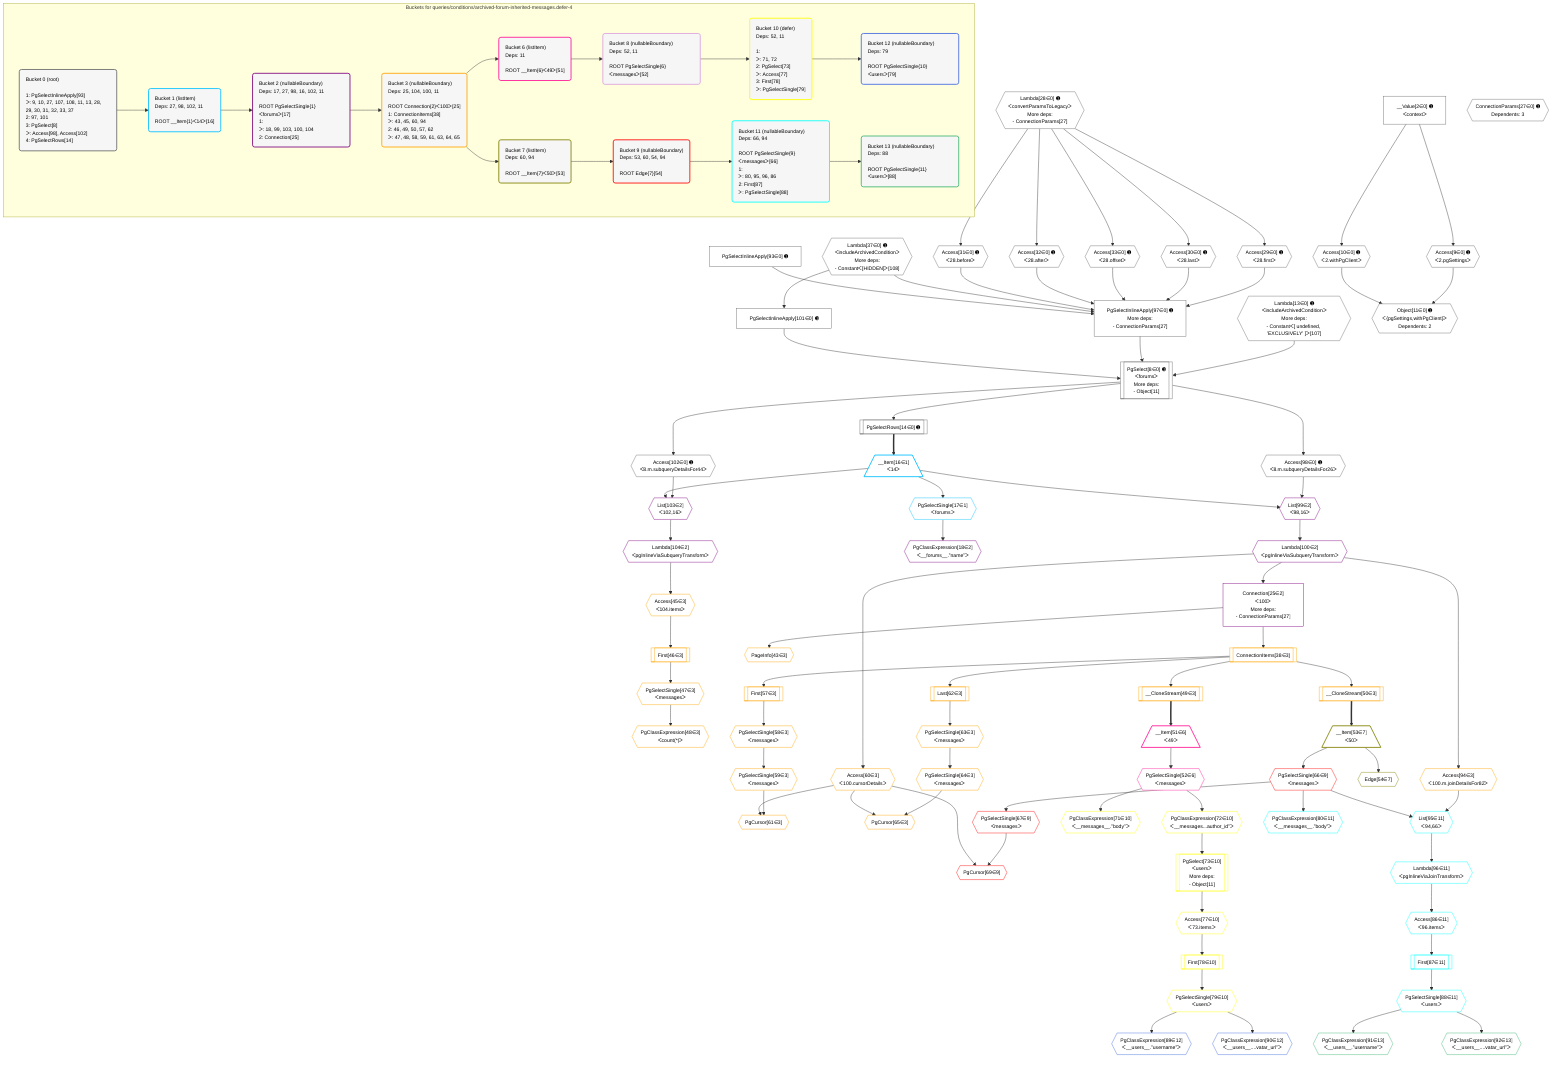 %%{init: {'themeVariables': { 'fontSize': '12px'}}}%%
graph TD
    classDef path fill:#eee,stroke:#000,color:#000
    classDef plan fill:#fff,stroke-width:1px,color:#000
    classDef itemplan fill:#fff,stroke-width:2px,color:#000
    classDef unbatchedplan fill:#dff,stroke-width:1px,color:#000
    classDef sideeffectplan fill:#fcc,stroke-width:2px,color:#000
    classDef bucket fill:#f6f6f6,color:#000,stroke-width:2px,text-align:left

    subgraph "Buckets for queries/conditions/archived-forum-inherited-messages.defer-4"
    Bucket0("Bucket 0 (root)<br /><br />1: PgSelectInlineApply[93]<br />ᐳ: 9, 10, 27, 107, 108, 11, 13, 28, 29, 30, 31, 32, 33, 37<br />2: 97, 101<br />3: PgSelect[8]<br />ᐳ: Access[98], Access[102]<br />4: PgSelectRows[14]"):::bucket
    Bucket1("Bucket 1 (listItem)<br />Deps: 27, 98, 102, 11<br /><br />ROOT __Item{1}ᐸ14ᐳ[16]"):::bucket
    Bucket2("Bucket 2 (nullableBoundary)<br />Deps: 17, 27, 98, 16, 102, 11<br /><br />ROOT PgSelectSingle{1}ᐸforumsᐳ[17]<br />1: <br />ᐳ: 18, 99, 103, 100, 104<br />2: Connection[25]"):::bucket
    Bucket3("Bucket 3 (nullableBoundary)<br />Deps: 25, 104, 100, 11<br /><br />ROOT Connection{2}ᐸ100ᐳ[25]<br />1: ConnectionItems[38]<br />ᐳ: 43, 45, 60, 94<br />2: 46, 49, 50, 57, 62<br />ᐳ: 47, 48, 58, 59, 61, 63, 64, 65"):::bucket
    Bucket6("Bucket 6 (listItem)<br />Deps: 11<br /><br />ROOT __Item{6}ᐸ49ᐳ[51]"):::bucket
    Bucket7("Bucket 7 (listItem)<br />Deps: 60, 94<br /><br />ROOT __Item{7}ᐸ50ᐳ[53]"):::bucket
    Bucket8("Bucket 8 (nullableBoundary)<br />Deps: 52, 11<br /><br />ROOT PgSelectSingle{6}ᐸmessagesᐳ[52]"):::bucket
    Bucket9("Bucket 9 (nullableBoundary)<br />Deps: 53, 60, 54, 94<br /><br />ROOT Edge{7}[54]"):::bucket
    Bucket10("Bucket 10 (defer)<br />Deps: 52, 11<br /><br />1: <br />ᐳ: 71, 72<br />2: PgSelect[73]<br />ᐳ: Access[77]<br />3: First[78]<br />ᐳ: PgSelectSingle[79]"):::bucket
    Bucket11("Bucket 11 (nullableBoundary)<br />Deps: 66, 94<br /><br />ROOT PgSelectSingle{9}ᐸmessagesᐳ[66]<br />1: <br />ᐳ: 80, 95, 96, 86<br />2: First[87]<br />ᐳ: PgSelectSingle[88]"):::bucket
    Bucket12("Bucket 12 (nullableBoundary)<br />Deps: 79<br /><br />ROOT PgSelectSingle{10}ᐸusersᐳ[79]"):::bucket
    Bucket13("Bucket 13 (nullableBoundary)<br />Deps: 88<br /><br />ROOT PgSelectSingle{11}ᐸusersᐳ[88]"):::bucket
    end
    Bucket0 --> Bucket1
    Bucket1 --> Bucket2
    Bucket2 --> Bucket3
    Bucket3 --> Bucket6 & Bucket7
    Bucket6 --> Bucket8
    Bucket7 --> Bucket9
    Bucket8 --> Bucket10
    Bucket9 --> Bucket11
    Bucket10 --> Bucket12
    Bucket11 --> Bucket13

    %% plan dependencies
    PgSelectInlineApply97["PgSelectInlineApply[97∈0] ➊<br />More deps:<br />- ConnectionParams[27]"]:::plan
    Access29{{"Access[29∈0] ➊<br />ᐸ28.firstᐳ"}}:::plan
    Access30{{"Access[30∈0] ➊<br />ᐸ28.lastᐳ"}}:::plan
    Access33{{"Access[33∈0] ➊<br />ᐸ28.offsetᐳ"}}:::plan
    Access32{{"Access[32∈0] ➊<br />ᐸ28.afterᐳ"}}:::plan
    Access31{{"Access[31∈0] ➊<br />ᐸ28.beforeᐳ"}}:::plan
    Lambda37{{"Lambda[37∈0] ➊<br />ᐸincludeArchivedConditionᐳ<br />More deps:<br />- Constantᐸ[HIDDEN]ᐳ[108]"}}:::plan
    PgSelectInlineApply93["PgSelectInlineApply[93∈0] ➊"]:::plan
    Access29 & Access30 & Access33 & Access32 & Access31 & Lambda37 & PgSelectInlineApply93 --> PgSelectInlineApply97
    PgSelect8[["PgSelect[8∈0] ➊<br />ᐸforumsᐳ<br />More deps:<br />- Object[11]"]]:::plan
    Lambda13{{"Lambda[13∈0] ➊<br />ᐸincludeArchivedConditionᐳ<br />More deps:<br />- Constantᐸ[ undefined, 'EXCLUSIVELY' ]ᐳ[107]"}}:::plan
    PgSelectInlineApply101["PgSelectInlineApply[101∈0] ➊"]:::plan
    Lambda13 & PgSelectInlineApply97 & PgSelectInlineApply101 --> PgSelect8
    Object11{{"Object[11∈0] ➊<br />ᐸ{pgSettings,withPgClient}ᐳ<br />Dependents: 2"}}:::plan
    Access9{{"Access[9∈0] ➊<br />ᐸ2.pgSettingsᐳ"}}:::plan
    Access10{{"Access[10∈0] ➊<br />ᐸ2.withPgClientᐳ"}}:::plan
    Access9 & Access10 --> Object11
    __Value2["__Value[2∈0] ➊<br />ᐸcontextᐳ"]:::plan
    __Value2 --> Access9
    __Value2 --> Access10
    PgSelectRows14[["PgSelectRows[14∈0] ➊"]]:::plan
    PgSelect8 --> PgSelectRows14
    Lambda28{{"Lambda[28∈0] ➊<br />ᐸconvertParamsToLegacyᐳ<br />More deps:<br />- ConnectionParams[27]"}}:::plan
    Lambda28 --> Access29
    Lambda28 --> Access30
    Lambda28 --> Access31
    Lambda28 --> Access32
    Lambda28 --> Access33
    Access98{{"Access[98∈0] ➊<br />ᐸ8.m.subqueryDetailsFor26ᐳ"}}:::plan
    PgSelect8 --> Access98
    Lambda37 --> PgSelectInlineApply101
    Access102{{"Access[102∈0] ➊<br />ᐸ8.m.subqueryDetailsFor44ᐳ"}}:::plan
    PgSelect8 --> Access102
    ConnectionParams27{{"ConnectionParams[27∈0] ➊<br />Dependents: 3"}}:::plan
    __Item16[/"__Item[16∈1]<br />ᐸ14ᐳ"\]:::itemplan
    PgSelectRows14 ==> __Item16
    PgSelectSingle17{{"PgSelectSingle[17∈1]<br />ᐸforumsᐳ"}}:::plan
    __Item16 --> PgSelectSingle17
    Connection25["Connection[25∈2]<br />ᐸ100ᐳ<br />More deps:<br />- ConnectionParams[27]"]:::plan
    Lambda100{{"Lambda[100∈2]<br />ᐸpgInlineViaSubqueryTransformᐳ"}}:::plan
    Lambda100 --> Connection25
    List99{{"List[99∈2]<br />ᐸ98,16ᐳ"}}:::plan
    Access98 & __Item16 --> List99
    List103{{"List[103∈2]<br />ᐸ102,16ᐳ"}}:::plan
    Access102 & __Item16 --> List103
    PgClassExpression18{{"PgClassExpression[18∈2]<br />ᐸ__forums__.”name”ᐳ"}}:::plan
    PgSelectSingle17 --> PgClassExpression18
    List99 --> Lambda100
    Lambda104{{"Lambda[104∈2]<br />ᐸpgInlineViaSubqueryTransformᐳ"}}:::plan
    List103 --> Lambda104
    PgCursor61{{"PgCursor[61∈3]"}}:::plan
    PgSelectSingle59{{"PgSelectSingle[59∈3]<br />ᐸmessagesᐳ"}}:::plan
    Access60{{"Access[60∈3]<br />ᐸ100.cursorDetailsᐳ"}}:::plan
    PgSelectSingle59 & Access60 --> PgCursor61
    PgCursor65{{"PgCursor[65∈3]"}}:::plan
    PgSelectSingle64{{"PgSelectSingle[64∈3]<br />ᐸmessagesᐳ"}}:::plan
    PgSelectSingle64 & Access60 --> PgCursor65
    ConnectionItems38[["ConnectionItems[38∈3]"]]:::plan
    Connection25 --> ConnectionItems38
    PageInfo43{{"PageInfo[43∈3]"}}:::plan
    Connection25 --> PageInfo43
    Access45{{"Access[45∈3]<br />ᐸ104.itemsᐳ"}}:::plan
    Lambda104 --> Access45
    First46[["First[46∈3]"]]:::plan
    Access45 --> First46
    PgSelectSingle47{{"PgSelectSingle[47∈3]<br />ᐸmessagesᐳ"}}:::plan
    First46 --> PgSelectSingle47
    PgClassExpression48{{"PgClassExpression[48∈3]<br />ᐸcount(*)ᐳ"}}:::plan
    PgSelectSingle47 --> PgClassExpression48
    __CloneStream49[["__CloneStream[49∈3]"]]:::plan
    ConnectionItems38 --> __CloneStream49
    __CloneStream50[["__CloneStream[50∈3]"]]:::plan
    ConnectionItems38 --> __CloneStream50
    First57[["First[57∈3]"]]:::plan
    ConnectionItems38 --> First57
    PgSelectSingle58{{"PgSelectSingle[58∈3]<br />ᐸmessagesᐳ"}}:::plan
    First57 --> PgSelectSingle58
    PgSelectSingle58 --> PgSelectSingle59
    Lambda100 --> Access60
    Last62[["Last[62∈3]"]]:::plan
    ConnectionItems38 --> Last62
    PgSelectSingle63{{"PgSelectSingle[63∈3]<br />ᐸmessagesᐳ"}}:::plan
    Last62 --> PgSelectSingle63
    PgSelectSingle63 --> PgSelectSingle64
    Access94{{"Access[94∈3]<br />ᐸ100.m.joinDetailsFor82ᐳ"}}:::plan
    Lambda100 --> Access94
    __Item51[/"__Item[51∈6]<br />ᐸ49ᐳ"\]:::itemplan
    __CloneStream49 ==> __Item51
    PgSelectSingle52{{"PgSelectSingle[52∈6]<br />ᐸmessagesᐳ"}}:::plan
    __Item51 --> PgSelectSingle52
    __Item53[/"__Item[53∈7]<br />ᐸ50ᐳ"\]:::itemplan
    __CloneStream50 ==> __Item53
    Edge54{{"Edge[54∈7]"}}:::plan
    __Item53 --> Edge54
    PgCursor69{{"PgCursor[69∈9]"}}:::plan
    PgSelectSingle67{{"PgSelectSingle[67∈9]<br />ᐸmessagesᐳ"}}:::plan
    PgSelectSingle67 & Access60 --> PgCursor69
    PgSelectSingle66{{"PgSelectSingle[66∈9]<br />ᐸmessagesᐳ"}}:::plan
    __Item53 --> PgSelectSingle66
    PgSelectSingle66 --> PgSelectSingle67
    PgSelect73[["PgSelect[73∈10]<br />ᐸusersᐳ<br />More deps:<br />- Object[11]"]]:::plan
    PgClassExpression72{{"PgClassExpression[72∈10]<br />ᐸ__messages...author_id”ᐳ"}}:::plan
    PgClassExpression72 --> PgSelect73
    PgClassExpression71{{"PgClassExpression[71∈10]<br />ᐸ__messages__.”body”ᐳ"}}:::plan
    PgSelectSingle52 --> PgClassExpression71
    PgSelectSingle52 --> PgClassExpression72
    Access77{{"Access[77∈10]<br />ᐸ73.itemsᐳ"}}:::plan
    PgSelect73 --> Access77
    First78[["First[78∈10]"]]:::plan
    Access77 --> First78
    PgSelectSingle79{{"PgSelectSingle[79∈10]<br />ᐸusersᐳ"}}:::plan
    First78 --> PgSelectSingle79
    List95{{"List[95∈11]<br />ᐸ94,66ᐳ"}}:::plan
    Access94 & PgSelectSingle66 --> List95
    PgClassExpression80{{"PgClassExpression[80∈11]<br />ᐸ__messages__.”body”ᐳ"}}:::plan
    PgSelectSingle66 --> PgClassExpression80
    Access86{{"Access[86∈11]<br />ᐸ96.itemsᐳ"}}:::plan
    Lambda96{{"Lambda[96∈11]<br />ᐸpgInlineViaJoinTransformᐳ"}}:::plan
    Lambda96 --> Access86
    First87[["First[87∈11]"]]:::plan
    Access86 --> First87
    PgSelectSingle88{{"PgSelectSingle[88∈11]<br />ᐸusersᐳ"}}:::plan
    First87 --> PgSelectSingle88
    List95 --> Lambda96
    PgClassExpression89{{"PgClassExpression[89∈12]<br />ᐸ__users__.”username”ᐳ"}}:::plan
    PgSelectSingle79 --> PgClassExpression89
    PgClassExpression90{{"PgClassExpression[90∈12]<br />ᐸ__users__....vatar_url”ᐳ"}}:::plan
    PgSelectSingle79 --> PgClassExpression90
    PgClassExpression91{{"PgClassExpression[91∈13]<br />ᐸ__users__.”username”ᐳ"}}:::plan
    PgSelectSingle88 --> PgClassExpression91
    PgClassExpression92{{"PgClassExpression[92∈13]<br />ᐸ__users__....vatar_url”ᐳ"}}:::plan
    PgSelectSingle88 --> PgClassExpression92

    %% define steps
    classDef bucket0 stroke:#696969
    class Bucket0,__Value2,PgSelect8,Access9,Access10,Object11,Lambda13,PgSelectRows14,ConnectionParams27,Lambda28,Access29,Access30,Access31,Access32,Access33,Lambda37,PgSelectInlineApply93,PgSelectInlineApply97,Access98,PgSelectInlineApply101,Access102 bucket0
    classDef bucket1 stroke:#00bfff
    class Bucket1,__Item16,PgSelectSingle17 bucket1
    classDef bucket2 stroke:#7f007f
    class Bucket2,PgClassExpression18,Connection25,List99,Lambda100,List103,Lambda104 bucket2
    classDef bucket3 stroke:#ffa500
    class Bucket3,ConnectionItems38,PageInfo43,Access45,First46,PgSelectSingle47,PgClassExpression48,__CloneStream49,__CloneStream50,First57,PgSelectSingle58,PgSelectSingle59,Access60,PgCursor61,Last62,PgSelectSingle63,PgSelectSingle64,PgCursor65,Access94 bucket3
    classDef bucket6 stroke:#ff1493
    class Bucket6,__Item51,PgSelectSingle52 bucket6
    classDef bucket7 stroke:#808000
    class Bucket7,__Item53,Edge54 bucket7
    classDef bucket8 stroke:#dda0dd
    class Bucket8 bucket8
    classDef bucket9 stroke:#ff0000
    class Bucket9,PgSelectSingle66,PgSelectSingle67,PgCursor69 bucket9
    classDef bucket10 stroke:#ffff00
    class Bucket10,PgClassExpression71,PgClassExpression72,PgSelect73,Access77,First78,PgSelectSingle79 bucket10
    classDef bucket11 stroke:#00ffff
    class Bucket11,PgClassExpression80,Access86,First87,PgSelectSingle88,List95,Lambda96 bucket11
    classDef bucket12 stroke:#4169e1
    class Bucket12,PgClassExpression89,PgClassExpression90 bucket12
    classDef bucket13 stroke:#3cb371
    class Bucket13,PgClassExpression91,PgClassExpression92 bucket13